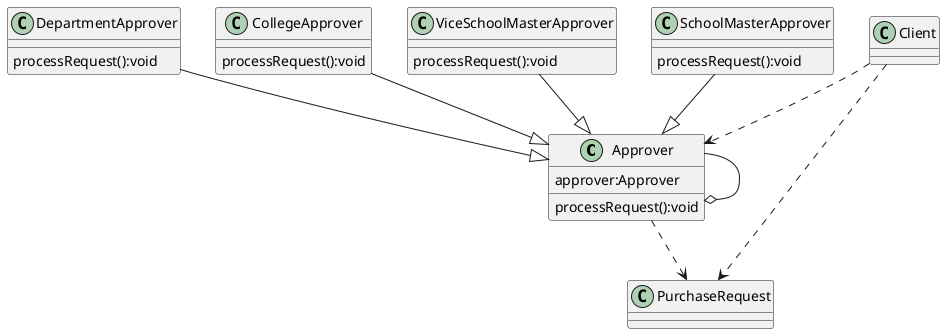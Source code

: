 @startuml
'https://plantuml.com/class-diagram

class Approver
class DepartmentApprover
class CollegeApprover
class ViceSchoolMasterApprover
class SchoolMasterApprover
class PurchaseRequest
class Client

class Approver{
approver:Approver
processRequest():void
}

class DepartmentApprover{
processRequest():void
}
class CollegeApprover{
processRequest():void
}
class ViceSchoolMasterApprover{
processRequest():void
}
class SchoolMasterApprover{
processRequest():void
}

Approver --o Approver
DepartmentApprover --|> Approver
CollegeApprover --|> Approver
ViceSchoolMasterApprover --|> Approver
SchoolMasterApprover --|> Approver
Approver ..> PurchaseRequest
Client ..> PurchaseRequest
Client ..> Approver

@enduml